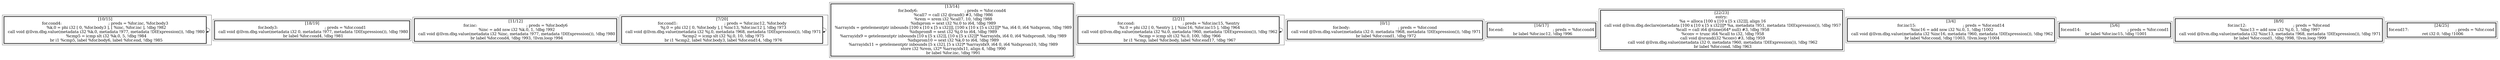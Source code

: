 
digraph G {





subgraph cluster11 {


node55 [penwidth=3.0,fontsize=20,shape=rectangle,label="[10/15]
for.cond4:                                        ; preds = %for.inc, %for.body3
  %k.0 = phi i32 [ 0, %for.body3 ], [ %inc, %for.inc ], !dbg !982
  call void @llvm.dbg.value(metadata i32 %k.0, metadata !977, metadata !DIExpression()), !dbg !980
  %cmp5 = icmp slt i32 %k.0, 5, !dbg !984
  br i1 %cmp5, label %for.body6, label %for.end, !dbg !985
" ]

node55->node55 [ ]


}

subgraph cluster10 {


node54 [penwidth=3.0,fontsize=20,shape=rectangle,label="[18/19]
for.body3:                                        ; preds = %for.cond1
  call void @llvm.dbg.value(metadata i32 0, metadata !977, metadata !DIExpression()), !dbg !980
  br label %for.cond4, !dbg !981
" ]



}

subgraph cluster9 {


node53 [penwidth=3.0,fontsize=20,shape=rectangle,label="[11/12]
for.inc:                                          ; preds = %for.body6
  %inc = add nsw i32 %k.0, 1, !dbg !992
  call void @llvm.dbg.value(metadata i32 %inc, metadata !977, metadata !DIExpression()), !dbg !980
  br label %for.cond4, !dbg !993, !llvm.loop !994
" ]



}

subgraph cluster8 {


node52 [penwidth=3.0,fontsize=20,shape=rectangle,label="[7/20]
for.cond1:                                        ; preds = %for.inc12, %for.body
  %j.0 = phi i32 [ 0, %for.body ], [ %inc13, %for.inc12 ], !dbg !973
  call void @llvm.dbg.value(metadata i32 %j.0, metadata !968, metadata !DIExpression()), !dbg !971
  %cmp2 = icmp slt i32 %j.0, 10, !dbg !975
  br i1 %cmp2, label %for.body3, label %for.end14, !dbg !976
" ]

node52->node52 [ ]


}

subgraph cluster7 {


node51 [penwidth=3.0,fontsize=20,shape=rectangle,label="[13/14]
for.body6:                                        ; preds = %for.cond4
  %call7 = call i32 @rand() #3, !dbg !986
  %rem = srem i32 %call7, 10, !dbg !988
  %idxprom = sext i32 %i.0 to i64, !dbg !989
  %arrayidx = getelementptr inbounds [100 x [10 x [5 x i32]]], [100 x [10 x [5 x i32]]]* %a, i64 0, i64 %idxprom, !dbg !989
  %idxprom8 = sext i32 %j.0 to i64, !dbg !989
  %arrayidx9 = getelementptr inbounds [10 x [5 x i32]], [10 x [5 x i32]]* %arrayidx, i64 0, i64 %idxprom8, !dbg !989
  %idxprom10 = sext i32 %k.0 to i64, !dbg !989
  %arrayidx11 = getelementptr inbounds [5 x i32], [5 x i32]* %arrayidx9, i64 0, i64 %idxprom10, !dbg !989
  store i32 %rem, i32* %arrayidx11, align 4, !dbg !990
  br label %for.inc, !dbg !991
" ]



}

subgraph cluster6 {


node50 [penwidth=3.0,fontsize=20,shape=rectangle,label="[2/21]
for.cond:                                         ; preds = %for.inc15, %entry
  %i.0 = phi i32 [ 0, %entry ], [ %inc16, %for.inc15 ], !dbg !964
  call void @llvm.dbg.value(metadata i32 %i.0, metadata !960, metadata !DIExpression()), !dbg !962
  %cmp = icmp slt i32 %i.0, 100, !dbg !966
  br i1 %cmp, label %for.body, label %for.end17, !dbg !967
" ]

node50->node50 [ ]


}

subgraph cluster0 {


node44 [penwidth=3.0,fontsize=20,shape=rectangle,label="[0/1]
for.body:                                         ; preds = %for.cond
  call void @llvm.dbg.value(metadata i32 0, metadata !968, metadata !DIExpression()), !dbg !971
  br label %for.cond1, !dbg !972
" ]



}

subgraph cluster12 {


node56 [penwidth=3.0,fontsize=20,shape=rectangle,label="[16/17]
for.end:                                          ; preds = %for.cond4
  br label %for.inc12, !dbg !996
" ]



}

subgraph cluster5 {


node49 [penwidth=3.0,fontsize=20,shape=rectangle,label="[22/23]
entry:
  %a = alloca [100 x [10 x [5 x i32]]], align 16
  call void @llvm.dbg.declare(metadata [100 x [10 x [5 x i32]]]* %a, metadata !951, metadata !DIExpression()), !dbg !957
  %call = call i64 @time(i64* null) #3, !dbg !958
  %conv = trunc i64 %call to i32, !dbg !958
  call void @srand(i32 %conv) #3, !dbg !959
  call void @llvm.dbg.value(metadata i32 0, metadata !960, metadata !DIExpression()), !dbg !962
  br label %for.cond, !dbg !963
" ]



}

subgraph cluster1 {


node45 [penwidth=3.0,fontsize=20,shape=rectangle,label="[3/4]
for.inc15:                                        ; preds = %for.end14
  %inc16 = add nsw i32 %i.0, 1, !dbg !1002
  call void @llvm.dbg.value(metadata i32 %inc16, metadata !960, metadata !DIExpression()), !dbg !962
  br label %for.cond, !dbg !1003, !llvm.loop !1004
" ]



}

subgraph cluster2 {


node46 [penwidth=3.0,fontsize=20,shape=rectangle,label="[5/6]
for.end14:                                        ; preds = %for.cond1
  br label %for.inc15, !dbg !1001
" ]



}

subgraph cluster3 {


node47 [penwidth=3.0,fontsize=20,shape=rectangle,label="[8/9]
for.inc12:                                        ; preds = %for.end
  %inc13 = add nsw i32 %j.0, 1, !dbg !997
  call void @llvm.dbg.value(metadata i32 %inc13, metadata !968, metadata !DIExpression()), !dbg !971
  br label %for.cond1, !dbg !998, !llvm.loop !999
" ]



}

subgraph cluster4 {


node48 [penwidth=3.0,fontsize=20,shape=rectangle,label="[24/25]
for.end17:                                        ; preds = %for.cond
  ret i32 0, !dbg !1006
" ]



}

}
